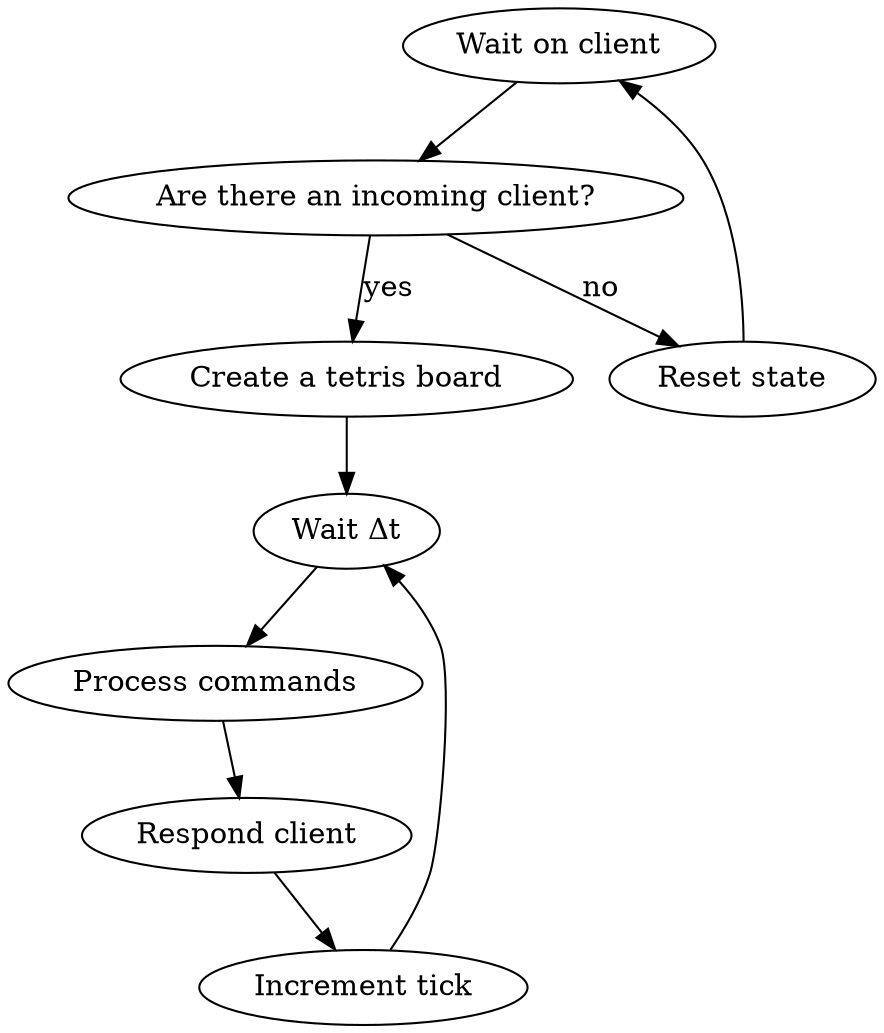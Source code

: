 digraph {
	client_wait -> client_check;
	client_check -> create_board[label="yes"];
	create_board -> wait_delta_t -> process_commands -> respond_client -> update_tick;
	client_check -> reset_state[label="no"];
	reset_state -> client_wait;
	update_tick -> wait_delta_t;

	client_wait [label="Wait on client"];
	client_check [label="Are there an incoming client?"];
	reset_state [label="Reset state"];
	create_board [label="Create a tetris board"];
	wait_delta_t [label="Wait Δt"];
	process_commands [label="Process commands"];
	respond_client [label="Respond client"];
	update_tick [label="Increment tick"];
}